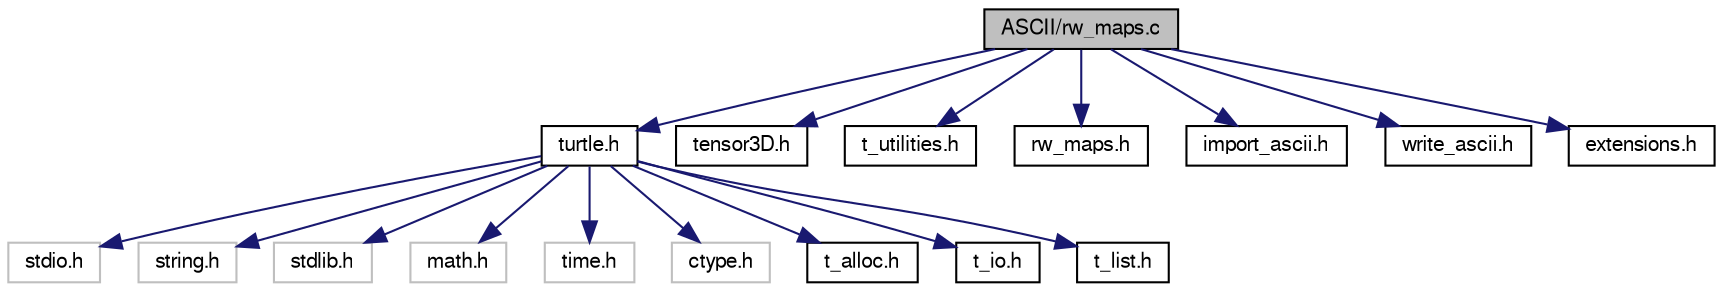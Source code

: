 digraph "ASCII/rw_maps.c"
{
  bgcolor="transparent";
  edge [fontname="FreeSans",fontsize="10",labelfontname="FreeSans",labelfontsize="10"];
  node [fontname="FreeSans",fontsize="10",shape=record];
  Node1 [label="ASCII/rw_maps.c",height=0.2,width=0.4,color="black", fillcolor="grey75", style="filled" fontcolor="black"];
  Node1 -> Node2 [color="midnightblue",fontsize="10",style="solid",fontname="FreeSans"];
  Node2 [label="turtle.h",height=0.2,width=0.4,color="black",URL="$turtle_8h.html"];
  Node2 -> Node3 [color="midnightblue",fontsize="10",style="solid",fontname="FreeSans"];
  Node3 [label="stdio.h",height=0.2,width=0.4,color="grey75"];
  Node2 -> Node4 [color="midnightblue",fontsize="10",style="solid",fontname="FreeSans"];
  Node4 [label="string.h",height=0.2,width=0.4,color="grey75"];
  Node2 -> Node5 [color="midnightblue",fontsize="10",style="solid",fontname="FreeSans"];
  Node5 [label="stdlib.h",height=0.2,width=0.4,color="grey75"];
  Node2 -> Node6 [color="midnightblue",fontsize="10",style="solid",fontname="FreeSans"];
  Node6 [label="math.h",height=0.2,width=0.4,color="grey75"];
  Node2 -> Node7 [color="midnightblue",fontsize="10",style="solid",fontname="FreeSans"];
  Node7 [label="time.h",height=0.2,width=0.4,color="grey75"];
  Node2 -> Node8 [color="midnightblue",fontsize="10",style="solid",fontname="FreeSans"];
  Node8 [label="ctype.h",height=0.2,width=0.4,color="grey75"];
  Node2 -> Node9 [color="midnightblue",fontsize="10",style="solid",fontname="FreeSans"];
  Node9 [label="t_alloc.h",height=0.2,width=0.4,color="black",URL="$t__alloc_8h.html"];
  Node2 -> Node10 [color="midnightblue",fontsize="10",style="solid",fontname="FreeSans"];
  Node10 [label="t_io.h",height=0.2,width=0.4,color="black",URL="$t__io_8h.html"];
  Node2 -> Node11 [color="midnightblue",fontsize="10",style="solid",fontname="FreeSans"];
  Node11 [label="t_list.h",height=0.2,width=0.4,color="black",URL="$t__list_8h.html"];
  Node1 -> Node12 [color="midnightblue",fontsize="10",style="solid",fontname="FreeSans"];
  Node12 [label="tensor3D.h",height=0.2,width=0.4,color="black",URL="$tensor3_d_8h.html"];
  Node1 -> Node13 [color="midnightblue",fontsize="10",style="solid",fontname="FreeSans"];
  Node13 [label="t_utilities.h",height=0.2,width=0.4,color="black",URL="$t__utilities_8h.html"];
  Node1 -> Node14 [color="midnightblue",fontsize="10",style="solid",fontname="FreeSans"];
  Node14 [label="rw_maps.h",height=0.2,width=0.4,color="black",URL="$rw__maps_8h.html"];
  Node1 -> Node15 [color="midnightblue",fontsize="10",style="solid",fontname="FreeSans"];
  Node15 [label="import_ascii.h",height=0.2,width=0.4,color="black",URL="$import__ascii_8h.html"];
  Node1 -> Node16 [color="midnightblue",fontsize="10",style="solid",fontname="FreeSans"];
  Node16 [label="write_ascii.h",height=0.2,width=0.4,color="black",URL="$write__ascii_8h.html"];
  Node1 -> Node17 [color="midnightblue",fontsize="10",style="solid",fontname="FreeSans"];
  Node17 [label="extensions.h",height=0.2,width=0.4,color="black",URL="$extensions_8h.html"];
}
